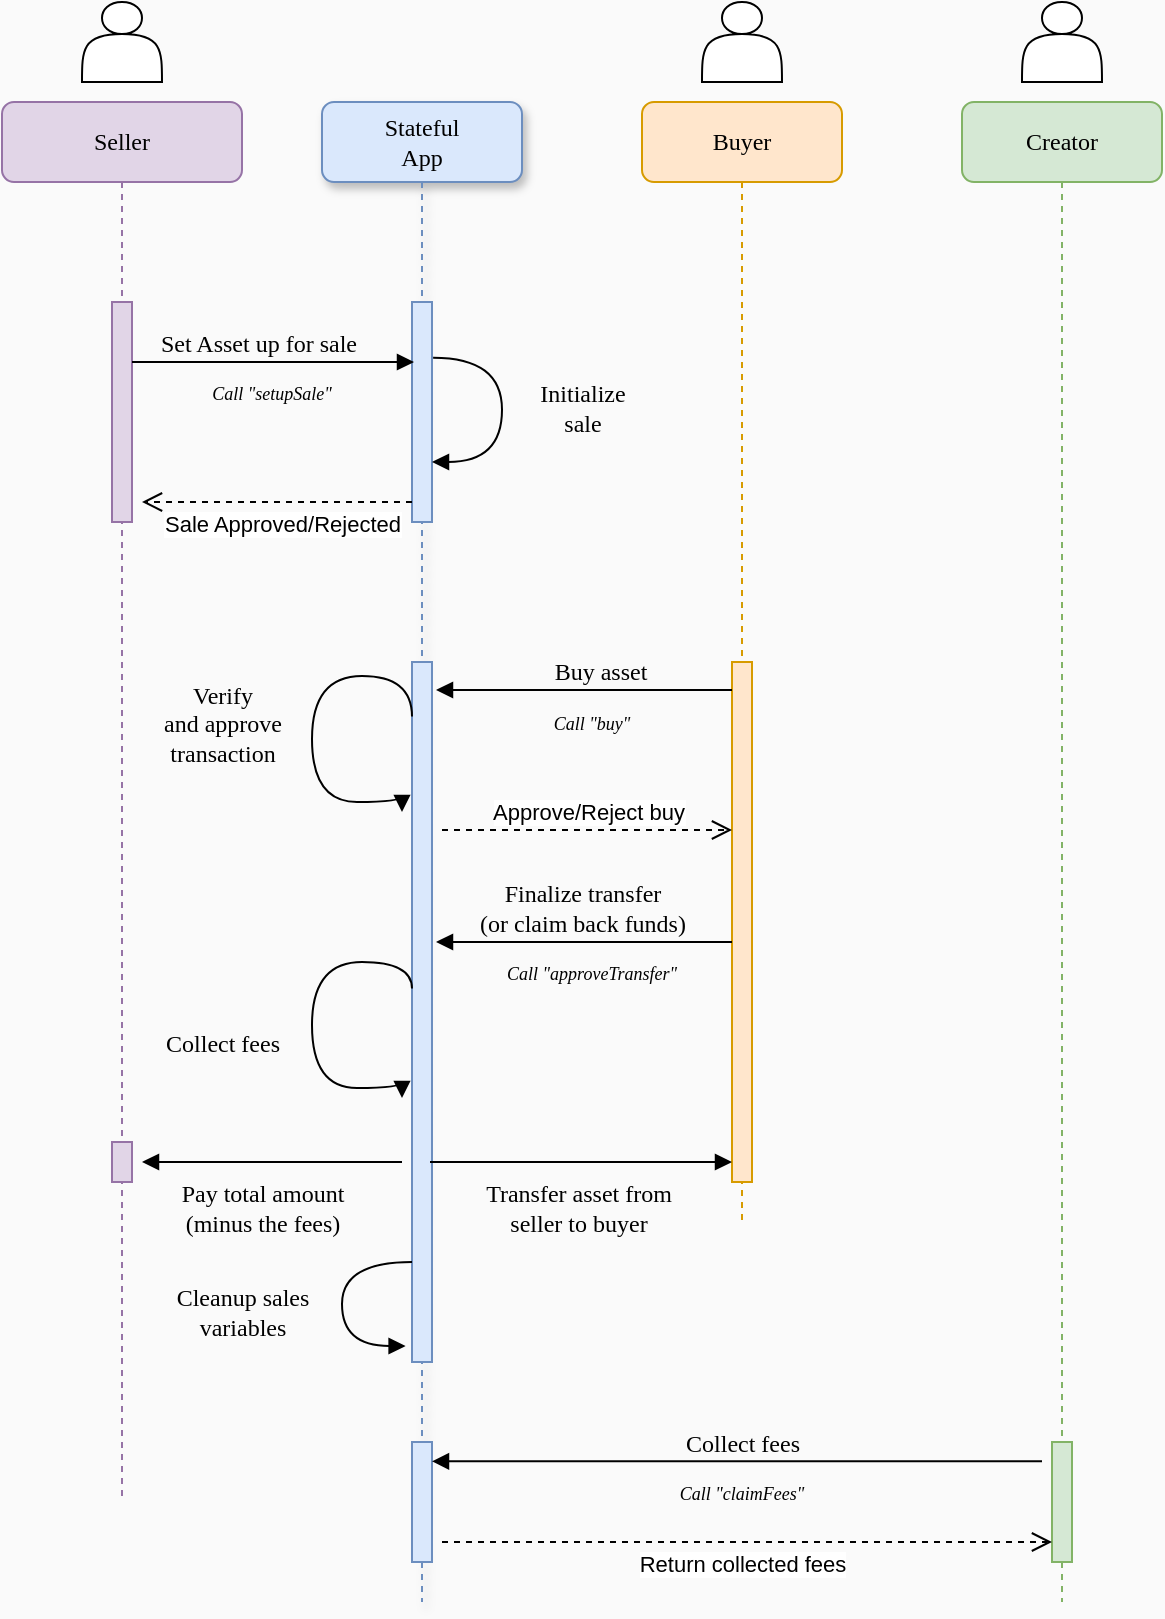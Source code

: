 <mxfile version="16.3.0" type="device"><diagram name="Page-1" id="13e1069c-82ec-6db2-03f1-153e76fe0fe0"><mxGraphModel dx="1350" dy="707" grid="1" gridSize="10" guides="1" tooltips="1" connect="1" arrows="1" fold="1" page="1" pageScale="1" pageWidth="1100" pageHeight="850" background="#FAFAFA" math="0" shadow="0"><root><mxCell id="0"/><mxCell id="1" parent="0"/><mxCell id="7baba1c4bc27f4b0-2" value="Stateful&lt;br&gt;App" style="shape=umlLifeline;perimeter=lifelinePerimeter;whiteSpace=wrap;html=1;container=1;collapsible=0;recursiveResize=0;outlineConnect=0;rounded=1;shadow=1;comic=0;labelBackgroundColor=none;strokeWidth=1;fontFamily=Verdana;fontSize=12;align=center;fillColor=#dae8fc;strokeColor=#6c8ebf;" parent="1" vertex="1"><mxGeometry x="240" y="80" width="100" height="750" as="geometry"/></mxCell><mxCell id="7baba1c4bc27f4b0-10" value="" style="html=1;points=[];perimeter=orthogonalPerimeter;rounded=0;shadow=0;comic=0;labelBackgroundColor=none;strokeWidth=1;fontFamily=Verdana;fontSize=12;align=center;fillColor=#dae8fc;strokeColor=#6c8ebf;" parent="7baba1c4bc27f4b0-2" vertex="1"><mxGeometry x="45" y="100" width="10" height="110" as="geometry"/></mxCell><mxCell id="k1vaZC4s6bMJDpP7M0ND-7" value="" style="html=1;points=[];perimeter=orthogonalPerimeter;rounded=0;shadow=0;comic=0;labelBackgroundColor=none;strokeWidth=1;fontFamily=Verdana;fontSize=12;align=center;fillColor=#dae8fc;strokeColor=#6c8ebf;" parent="7baba1c4bc27f4b0-2" vertex="1"><mxGeometry x="45" y="280" width="10" height="350" as="geometry"/></mxCell><mxCell id="k1vaZC4s6bMJDpP7M0ND-8" value="Initialize&lt;br&gt;sale" style="html=1;verticalAlign=bottom;endArrow=block;labelBackgroundColor=none;fontFamily=Verdana;fontSize=12;elbow=vertical;edgeStyle=orthogonalEdgeStyle;curved=1;exitX=1.055;exitY=0.253;exitPerimeter=0;exitDx=0;exitDy=0;" parent="7baba1c4bc27f4b0-2" source="7baba1c4bc27f4b0-10" target="7baba1c4bc27f4b0-10" edge="1"><mxGeometry x="0.265" y="40" relative="1" as="geometry"><mxPoint x="365.38" y="212.1" as="sourcePoint"/><mxPoint x="370" y="250.02" as="targetPoint"/><Array as="points"><mxPoint x="90" y="128"/><mxPoint x="90" y="180"/></Array><mxPoint as="offset"/></mxGeometry></mxCell><mxCell id="k1vaZC4s6bMJDpP7M0ND-12" value="&lt;i style=&quot;font-family: &amp;#34;verdana&amp;#34;&quot;&gt;&lt;font style=&quot;font-size: 9px&quot;&gt;Call &quot;setupSale&quot;&lt;/font&gt;&lt;/i&gt;" style="text;html=1;strokeColor=none;fillColor=none;align=center;verticalAlign=middle;whiteSpace=wrap;rounded=0;" parent="7baba1c4bc27f4b0-2" vertex="1"><mxGeometry x="-80" y="130" width="110" height="30" as="geometry"/></mxCell><mxCell id="k1vaZC4s6bMJDpP7M0ND-19" value="Verify&lt;br&gt;and approve&lt;br&gt;transaction" style="html=1;verticalAlign=bottom;endArrow=block;labelBackgroundColor=none;fontFamily=Verdana;fontSize=12;elbow=vertical;edgeStyle=orthogonalEdgeStyle;curved=1;exitX=0;exitY=0.078;exitPerimeter=0;exitDx=0;exitDy=0;" parent="7baba1c4bc27f4b0-2" source="k1vaZC4s6bMJDpP7M0ND-7" edge="1"><mxGeometry x="0.287" y="-45" relative="1" as="geometry"><mxPoint x="-40" y="300" as="sourcePoint"/><mxPoint x="40" y="355" as="targetPoint"/><Array as="points"><mxPoint x="45" y="287"/><mxPoint x="-5" y="287"/><mxPoint x="-5" y="350"/></Array><mxPoint as="offset"/></mxGeometry></mxCell><mxCell id="k1vaZC4s6bMJDpP7M0ND-32" value="Collect fees" style="html=1;verticalAlign=bottom;endArrow=block;labelBackgroundColor=none;fontFamily=Verdana;fontSize=12;elbow=vertical;edgeStyle=orthogonalEdgeStyle;curved=1;exitX=0;exitY=0.078;exitPerimeter=0;exitDx=0;exitDy=0;" parent="7baba1c4bc27f4b0-2" edge="1"><mxGeometry x="0.287" y="-45" relative="1" as="geometry"><mxPoint x="45" y="443.28" as="sourcePoint"/><mxPoint x="40" y="498.0" as="targetPoint"/><Array as="points"><mxPoint x="45" y="430"/><mxPoint x="-5" y="430"/><mxPoint x="-5" y="493"/></Array><mxPoint as="offset"/></mxGeometry></mxCell><mxCell id="k1vaZC4s6bMJDpP7M0ND-26" value="Pay total amount&lt;br&gt;(minus the fees)" style="html=1;verticalAlign=bottom;endArrow=block;labelBackgroundColor=none;fontFamily=Verdana;fontSize=12;edgeStyle=elbowEdgeStyle;elbow=vertical;" parent="7baba1c4bc27f4b0-2" edge="1"><mxGeometry x="0.077" y="40" relative="1" as="geometry"><mxPoint x="40" y="530" as="sourcePoint"/><mxPoint x="-90" y="530" as="targetPoint"/><Array as="points"><mxPoint x="-16" y="530"/><mxPoint x="-81.5" y="605.5"/></Array><mxPoint as="offset"/></mxGeometry></mxCell><mxCell id="k1vaZC4s6bMJDpP7M0ND-33" value="Cleanup sales&lt;br&gt;variables" style="html=1;verticalAlign=bottom;endArrow=block;labelBackgroundColor=none;fontFamily=Verdana;fontSize=12;elbow=vertical;edgeStyle=orthogonalEdgeStyle;curved=1;entryX=-0.324;entryY=0.976;entryDx=0;entryDy=0;entryPerimeter=0;" parent="7baba1c4bc27f4b0-2" source="k1vaZC4s6bMJDpP7M0ND-7" target="k1vaZC4s6bMJDpP7M0ND-7" edge="1"><mxGeometry x="0.403" y="-50" relative="1" as="geometry"><mxPoint x="40" y="593" as="sourcePoint"/><mxPoint x="35" y="648" as="targetPoint"/><Array as="points"><mxPoint x="10" y="580"/><mxPoint x="10" y="622"/><mxPoint x="42" y="622"/></Array><mxPoint as="offset"/></mxGeometry></mxCell><mxCell id="k1vaZC4s6bMJDpP7M0ND-34" value="" style="html=1;points=[];perimeter=orthogonalPerimeter;rounded=0;shadow=0;comic=0;labelBackgroundColor=none;strokeWidth=1;fontFamily=Verdana;fontSize=12;align=center;fillColor=#dae8fc;strokeColor=#6c8ebf;" parent="7baba1c4bc27f4b0-2" vertex="1"><mxGeometry x="45" y="670" width="10" height="60" as="geometry"/></mxCell><mxCell id="7baba1c4bc27f4b0-3" value="Buyer" style="shape=umlLifeline;perimeter=lifelinePerimeter;whiteSpace=wrap;html=1;container=1;collapsible=0;recursiveResize=0;outlineConnect=0;rounded=1;shadow=0;comic=0;labelBackgroundColor=none;strokeWidth=1;fontFamily=Verdana;fontSize=12;align=center;fillColor=#ffe6cc;strokeColor=#d79b00;" parent="1" vertex="1"><mxGeometry x="400" y="80" width="100" height="560" as="geometry"/></mxCell><mxCell id="7baba1c4bc27f4b0-13" value="" style="html=1;points=[];perimeter=orthogonalPerimeter;rounded=0;shadow=0;comic=0;labelBackgroundColor=none;strokeWidth=1;fontFamily=Verdana;fontSize=12;align=center;fillColor=#ffe6cc;strokeColor=#d79b00;" parent="7baba1c4bc27f4b0-3" vertex="1"><mxGeometry x="45" y="280" width="10" height="260" as="geometry"/></mxCell><mxCell id="7baba1c4bc27f4b0-8" value="Seller" style="shape=umlLifeline;perimeter=lifelinePerimeter;whiteSpace=wrap;html=1;container=1;collapsible=0;recursiveResize=0;outlineConnect=0;rounded=1;shadow=0;comic=0;labelBackgroundColor=none;strokeWidth=1;fontFamily=Verdana;fontSize=12;align=center;fillColor=#e1d5e7;strokeColor=#9673a6;" parent="1" vertex="1"><mxGeometry x="80" y="80" width="120" height="700" as="geometry"/></mxCell><mxCell id="7baba1c4bc27f4b0-9" value="" style="html=1;points=[];perimeter=orthogonalPerimeter;rounded=0;shadow=0;comic=0;labelBackgroundColor=none;strokeWidth=1;fontFamily=Verdana;fontSize=12;align=center;fillColor=#e1d5e7;strokeColor=#9673a6;" parent="7baba1c4bc27f4b0-8" vertex="1"><mxGeometry x="55" y="100" width="10" height="110" as="geometry"/></mxCell><mxCell id="k1vaZC4s6bMJDpP7M0ND-27" value="" style="html=1;points=[];perimeter=orthogonalPerimeter;rounded=0;shadow=0;comic=0;labelBackgroundColor=none;strokeWidth=1;fontFamily=Verdana;fontSize=12;align=center;fillColor=#e1d5e7;strokeColor=#9673a6;" parent="7baba1c4bc27f4b0-8" vertex="1"><mxGeometry x="55" y="520" width="10" height="20" as="geometry"/></mxCell><mxCell id="7baba1c4bc27f4b0-11" value="Set Asset up for sale" style="html=1;verticalAlign=bottom;endArrow=block;labelBackgroundColor=none;fontFamily=Verdana;fontSize=12;edgeStyle=elbowEdgeStyle;elbow=vertical;" parent="1" source="7baba1c4bc27f4b0-9" edge="1"><mxGeometry x="-0.103" relative="1" as="geometry"><mxPoint x="220" y="190" as="sourcePoint"/><mxPoint x="286" y="210" as="targetPoint"/><Array as="points"><mxPoint x="240" y="210"/></Array><mxPoint as="offset"/></mxGeometry></mxCell><mxCell id="k1vaZC4s6bMJDpP7M0ND-2" value="" style="shape=actor;whiteSpace=wrap;html=1;" parent="1" vertex="1"><mxGeometry x="120" y="30" width="40" height="40" as="geometry"/></mxCell><mxCell id="k1vaZC4s6bMJDpP7M0ND-6" value="" style="shape=actor;whiteSpace=wrap;html=1;" parent="1" vertex="1"><mxGeometry x="430" y="30" width="40" height="40" as="geometry"/></mxCell><mxCell id="k1vaZC4s6bMJDpP7M0ND-10" value="Buy asset" style="html=1;verticalAlign=bottom;endArrow=block;labelBackgroundColor=none;fontFamily=Verdana;fontSize=12;edgeStyle=elbowEdgeStyle;elbow=vertical;" parent="1" source="7baba1c4bc27f4b0-13" edge="1"><mxGeometry x="-0.103" relative="1" as="geometry"><mxPoint x="219.5" y="449.5" as="sourcePoint"/><mxPoint x="297" y="374" as="targetPoint"/><Array as="points"><mxPoint x="380" y="374"/><mxPoint x="314.5" y="449.5"/></Array><mxPoint as="offset"/></mxGeometry></mxCell><mxCell id="k1vaZC4s6bMJDpP7M0ND-13" value="&lt;i style=&quot;font-family: &amp;#34;verdana&amp;#34;&quot;&gt;&lt;font style=&quot;font-size: 9px&quot;&gt;Call &quot;buy&quot;&lt;/font&gt;&lt;/i&gt;" style="text;html=1;strokeColor=none;fillColor=none;align=center;verticalAlign=middle;whiteSpace=wrap;rounded=0;" parent="1" vertex="1"><mxGeometry x="320" y="375" width="110" height="30" as="geometry"/></mxCell><mxCell id="k1vaZC4s6bMJDpP7M0ND-21" value="Sale Approved/Rejected" style="html=1;verticalAlign=bottom;endArrow=open;dashed=1;endSize=8;rounded=0;" parent="1" source="7baba1c4bc27f4b0-10" edge="1"><mxGeometry x="-0.037" y="20" relative="1" as="geometry"><mxPoint x="270" y="250" as="sourcePoint"/><mxPoint x="150" y="280" as="targetPoint"/><Array as="points"><mxPoint x="210" y="280"/><mxPoint x="170" y="280"/></Array><mxPoint as="offset"/></mxGeometry></mxCell><mxCell id="k1vaZC4s6bMJDpP7M0ND-25" value="Approve/Reject buy" style="html=1;verticalAlign=bottom;endArrow=open;dashed=1;endSize=8;rounded=0;" parent="1" edge="1"><mxGeometry relative="1" as="geometry"><mxPoint x="300" y="444" as="sourcePoint"/><mxPoint x="445" y="444.0" as="targetPoint"/><Array as="points"><mxPoint x="430" y="444"/></Array></mxGeometry></mxCell><mxCell id="k1vaZC4s6bMJDpP7M0ND-20" value="Finalize transfer&lt;br&gt;(or claim back funds)" style="html=1;verticalAlign=bottom;endArrow=block;labelBackgroundColor=none;fontFamily=Verdana;fontSize=12;edgeStyle=elbowEdgeStyle;elbow=vertical;" parent="1" edge="1"><mxGeometry x="0.013" relative="1" as="geometry"><mxPoint x="445" y="500" as="sourcePoint"/><mxPoint x="297" y="500" as="targetPoint"/><Array as="points"><mxPoint x="380" y="500"/><mxPoint x="314.5" y="575.5"/></Array><mxPoint as="offset"/></mxGeometry></mxCell><mxCell id="k1vaZC4s6bMJDpP7M0ND-28" value="Creator" style="shape=umlLifeline;perimeter=lifelinePerimeter;whiteSpace=wrap;html=1;container=1;collapsible=0;recursiveResize=0;outlineConnect=0;rounded=1;shadow=0;comic=0;labelBackgroundColor=none;strokeWidth=1;fontFamily=Verdana;fontSize=12;align=center;fillColor=#d5e8d4;strokeColor=#82b366;" parent="1" vertex="1"><mxGeometry x="560" y="80" width="100" height="750" as="geometry"/></mxCell><mxCell id="k1vaZC4s6bMJDpP7M0ND-30" value="" style="shape=actor;whiteSpace=wrap;html=1;" parent="1" vertex="1"><mxGeometry x="590" y="30" width="40" height="40" as="geometry"/></mxCell><mxCell id="k1vaZC4s6bMJDpP7M0ND-31" value="Transfer asset from&lt;br&gt;seller to buyer" style="html=1;verticalAlign=bottom;endArrow=block;labelBackgroundColor=none;fontFamily=Verdana;fontSize=12;edgeStyle=elbowEdgeStyle;elbow=vertical;" parent="1" target="7baba1c4bc27f4b0-13" edge="1"><mxGeometry x="-0.029" y="-40" relative="1" as="geometry"><mxPoint x="294" y="610" as="sourcePoint"/><mxPoint x="430" y="540" as="targetPoint"/><Array as="points"><mxPoint x="370" y="610"/><mxPoint x="370" y="540"/><mxPoint x="374" y="540"/></Array><mxPoint as="offset"/></mxGeometry></mxCell><mxCell id="k1vaZC4s6bMJDpP7M0ND-29" value="" style="html=1;points=[];perimeter=orthogonalPerimeter;rounded=0;shadow=0;comic=0;labelBackgroundColor=none;strokeWidth=1;fontFamily=Verdana;fontSize=12;align=center;fillColor=#d5e8d4;strokeColor=#82b366;" parent="1" vertex="1"><mxGeometry x="605" y="750" width="10" height="60" as="geometry"/></mxCell><mxCell id="k1vaZC4s6bMJDpP7M0ND-35" value="Collect fees" style="html=1;verticalAlign=bottom;endArrow=block;labelBackgroundColor=none;fontFamily=Verdana;fontSize=12;edgeStyle=elbowEdgeStyle;elbow=vertical;" parent="1" target="k1vaZC4s6bMJDpP7M0ND-34" edge="1"><mxGeometry x="-0.016" relative="1" as="geometry"><mxPoint x="600" y="759.66" as="sourcePoint"/><mxPoint x="470" y="759.66" as="targetPoint"/><Array as="points"><mxPoint x="544" y="759.66"/><mxPoint x="478.5" y="835.16"/></Array><mxPoint as="offset"/></mxGeometry></mxCell><mxCell id="k1vaZC4s6bMJDpP7M0ND-36" value="&lt;i style=&quot;font-family: &amp;#34;verdana&amp;#34;&quot;&gt;&lt;font style=&quot;font-size: 9px&quot;&gt;Call &quot;claimFees&quot;&lt;/font&gt;&lt;/i&gt;" style="text;html=1;strokeColor=none;fillColor=none;align=center;verticalAlign=middle;whiteSpace=wrap;rounded=0;" parent="1" vertex="1"><mxGeometry x="395" y="760" width="110" height="30" as="geometry"/></mxCell><mxCell id="k1vaZC4s6bMJDpP7M0ND-39" value="Return collected fees" style="html=1;verticalAlign=bottom;endArrow=open;dashed=1;endSize=8;rounded=0;" parent="1" target="k1vaZC4s6bMJDpP7M0ND-29" edge="1"><mxGeometry x="-0.016" y="-20" relative="1" as="geometry"><mxPoint x="300" y="800" as="sourcePoint"/><mxPoint x="390" y="810" as="targetPoint"/><Array as="points"><mxPoint x="580" y="800"/></Array><mxPoint as="offset"/></mxGeometry></mxCell><mxCell id="9j_ofJ-AF02noN0SPgEd-1" value="&lt;i style=&quot;font-family: &amp;#34;verdana&amp;#34;&quot;&gt;&lt;font style=&quot;font-size: 9px&quot;&gt;Call &quot;approveTransfer&quot;&lt;/font&gt;&lt;/i&gt;" style="text;html=1;strokeColor=none;fillColor=none;align=center;verticalAlign=middle;whiteSpace=wrap;rounded=0;" parent="1" vertex="1"><mxGeometry x="320" y="500" width="110" height="30" as="geometry"/></mxCell></root></mxGraphModel></diagram></mxfile>